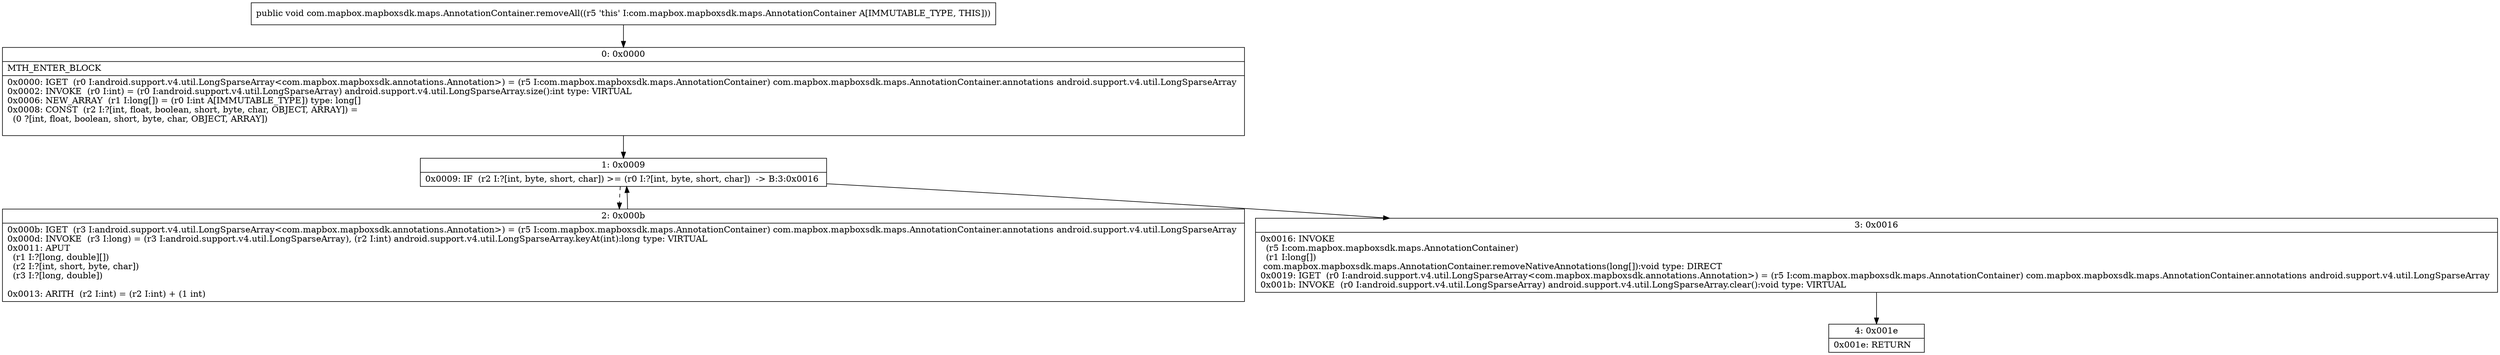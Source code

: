 digraph "CFG forcom.mapbox.mapboxsdk.maps.AnnotationContainer.removeAll()V" {
Node_0 [shape=record,label="{0\:\ 0x0000|MTH_ENTER_BLOCK\l|0x0000: IGET  (r0 I:android.support.v4.util.LongSparseArray\<com.mapbox.mapboxsdk.annotations.Annotation\>) = (r5 I:com.mapbox.mapboxsdk.maps.AnnotationContainer) com.mapbox.mapboxsdk.maps.AnnotationContainer.annotations android.support.v4.util.LongSparseArray \l0x0002: INVOKE  (r0 I:int) = (r0 I:android.support.v4.util.LongSparseArray) android.support.v4.util.LongSparseArray.size():int type: VIRTUAL \l0x0006: NEW_ARRAY  (r1 I:long[]) = (r0 I:int A[IMMUTABLE_TYPE]) type: long[] \l0x0008: CONST  (r2 I:?[int, float, boolean, short, byte, char, OBJECT, ARRAY]) = \l  (0 ?[int, float, boolean, short, byte, char, OBJECT, ARRAY])\l \l}"];
Node_1 [shape=record,label="{1\:\ 0x0009|0x0009: IF  (r2 I:?[int, byte, short, char]) \>= (r0 I:?[int, byte, short, char])  \-\> B:3:0x0016 \l}"];
Node_2 [shape=record,label="{2\:\ 0x000b|0x000b: IGET  (r3 I:android.support.v4.util.LongSparseArray\<com.mapbox.mapboxsdk.annotations.Annotation\>) = (r5 I:com.mapbox.mapboxsdk.maps.AnnotationContainer) com.mapbox.mapboxsdk.maps.AnnotationContainer.annotations android.support.v4.util.LongSparseArray \l0x000d: INVOKE  (r3 I:long) = (r3 I:android.support.v4.util.LongSparseArray), (r2 I:int) android.support.v4.util.LongSparseArray.keyAt(int):long type: VIRTUAL \l0x0011: APUT  \l  (r1 I:?[long, double][])\l  (r2 I:?[int, short, byte, char])\l  (r3 I:?[long, double])\l \l0x0013: ARITH  (r2 I:int) = (r2 I:int) + (1 int) \l}"];
Node_3 [shape=record,label="{3\:\ 0x0016|0x0016: INVOKE  \l  (r5 I:com.mapbox.mapboxsdk.maps.AnnotationContainer)\l  (r1 I:long[])\l com.mapbox.mapboxsdk.maps.AnnotationContainer.removeNativeAnnotations(long[]):void type: DIRECT \l0x0019: IGET  (r0 I:android.support.v4.util.LongSparseArray\<com.mapbox.mapboxsdk.annotations.Annotation\>) = (r5 I:com.mapbox.mapboxsdk.maps.AnnotationContainer) com.mapbox.mapboxsdk.maps.AnnotationContainer.annotations android.support.v4.util.LongSparseArray \l0x001b: INVOKE  (r0 I:android.support.v4.util.LongSparseArray) android.support.v4.util.LongSparseArray.clear():void type: VIRTUAL \l}"];
Node_4 [shape=record,label="{4\:\ 0x001e|0x001e: RETURN   \l}"];
MethodNode[shape=record,label="{public void com.mapbox.mapboxsdk.maps.AnnotationContainer.removeAll((r5 'this' I:com.mapbox.mapboxsdk.maps.AnnotationContainer A[IMMUTABLE_TYPE, THIS])) }"];
MethodNode -> Node_0;
Node_0 -> Node_1;
Node_1 -> Node_2[style=dashed];
Node_1 -> Node_3;
Node_2 -> Node_1;
Node_3 -> Node_4;
}

